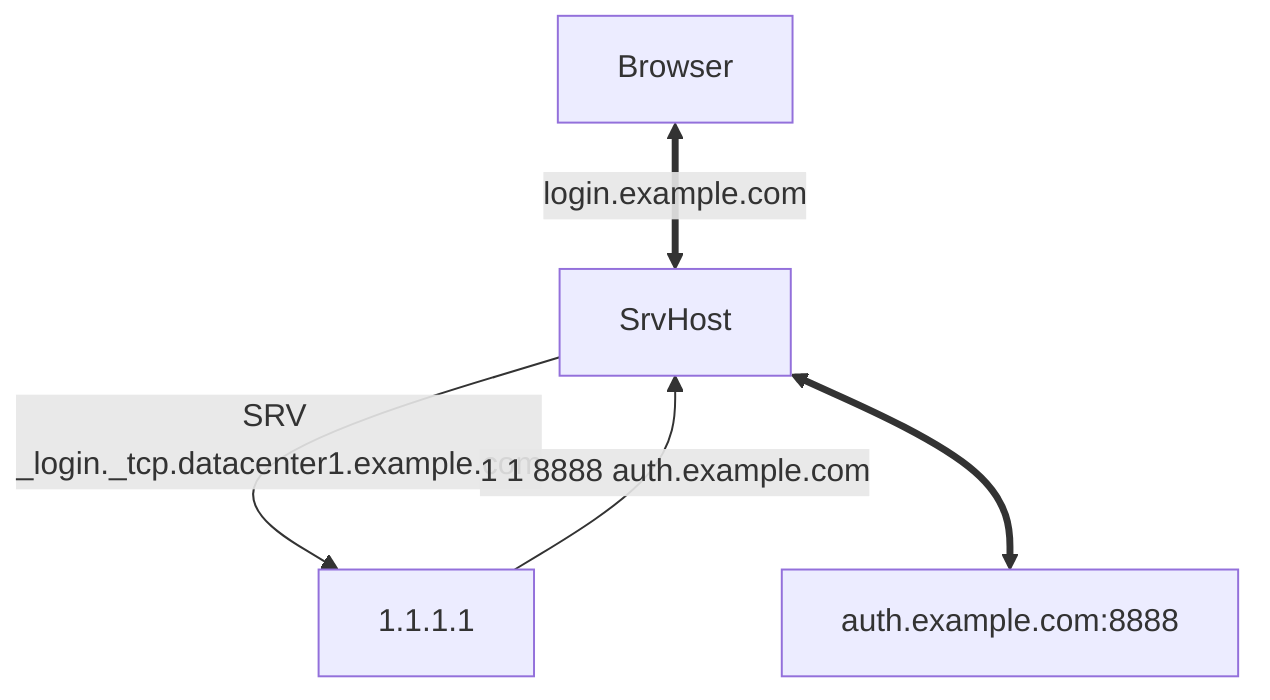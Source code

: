 graph TD
    A[Browser] <==>|login.example.com| B[SrvHost]
    B -->|SRV _login._tcp.datacenter1.example.com| C[1.1.1.1]
    C -->|1 1 8888 auth.example.com| B
    B <==>D[auth.example.com:8888]